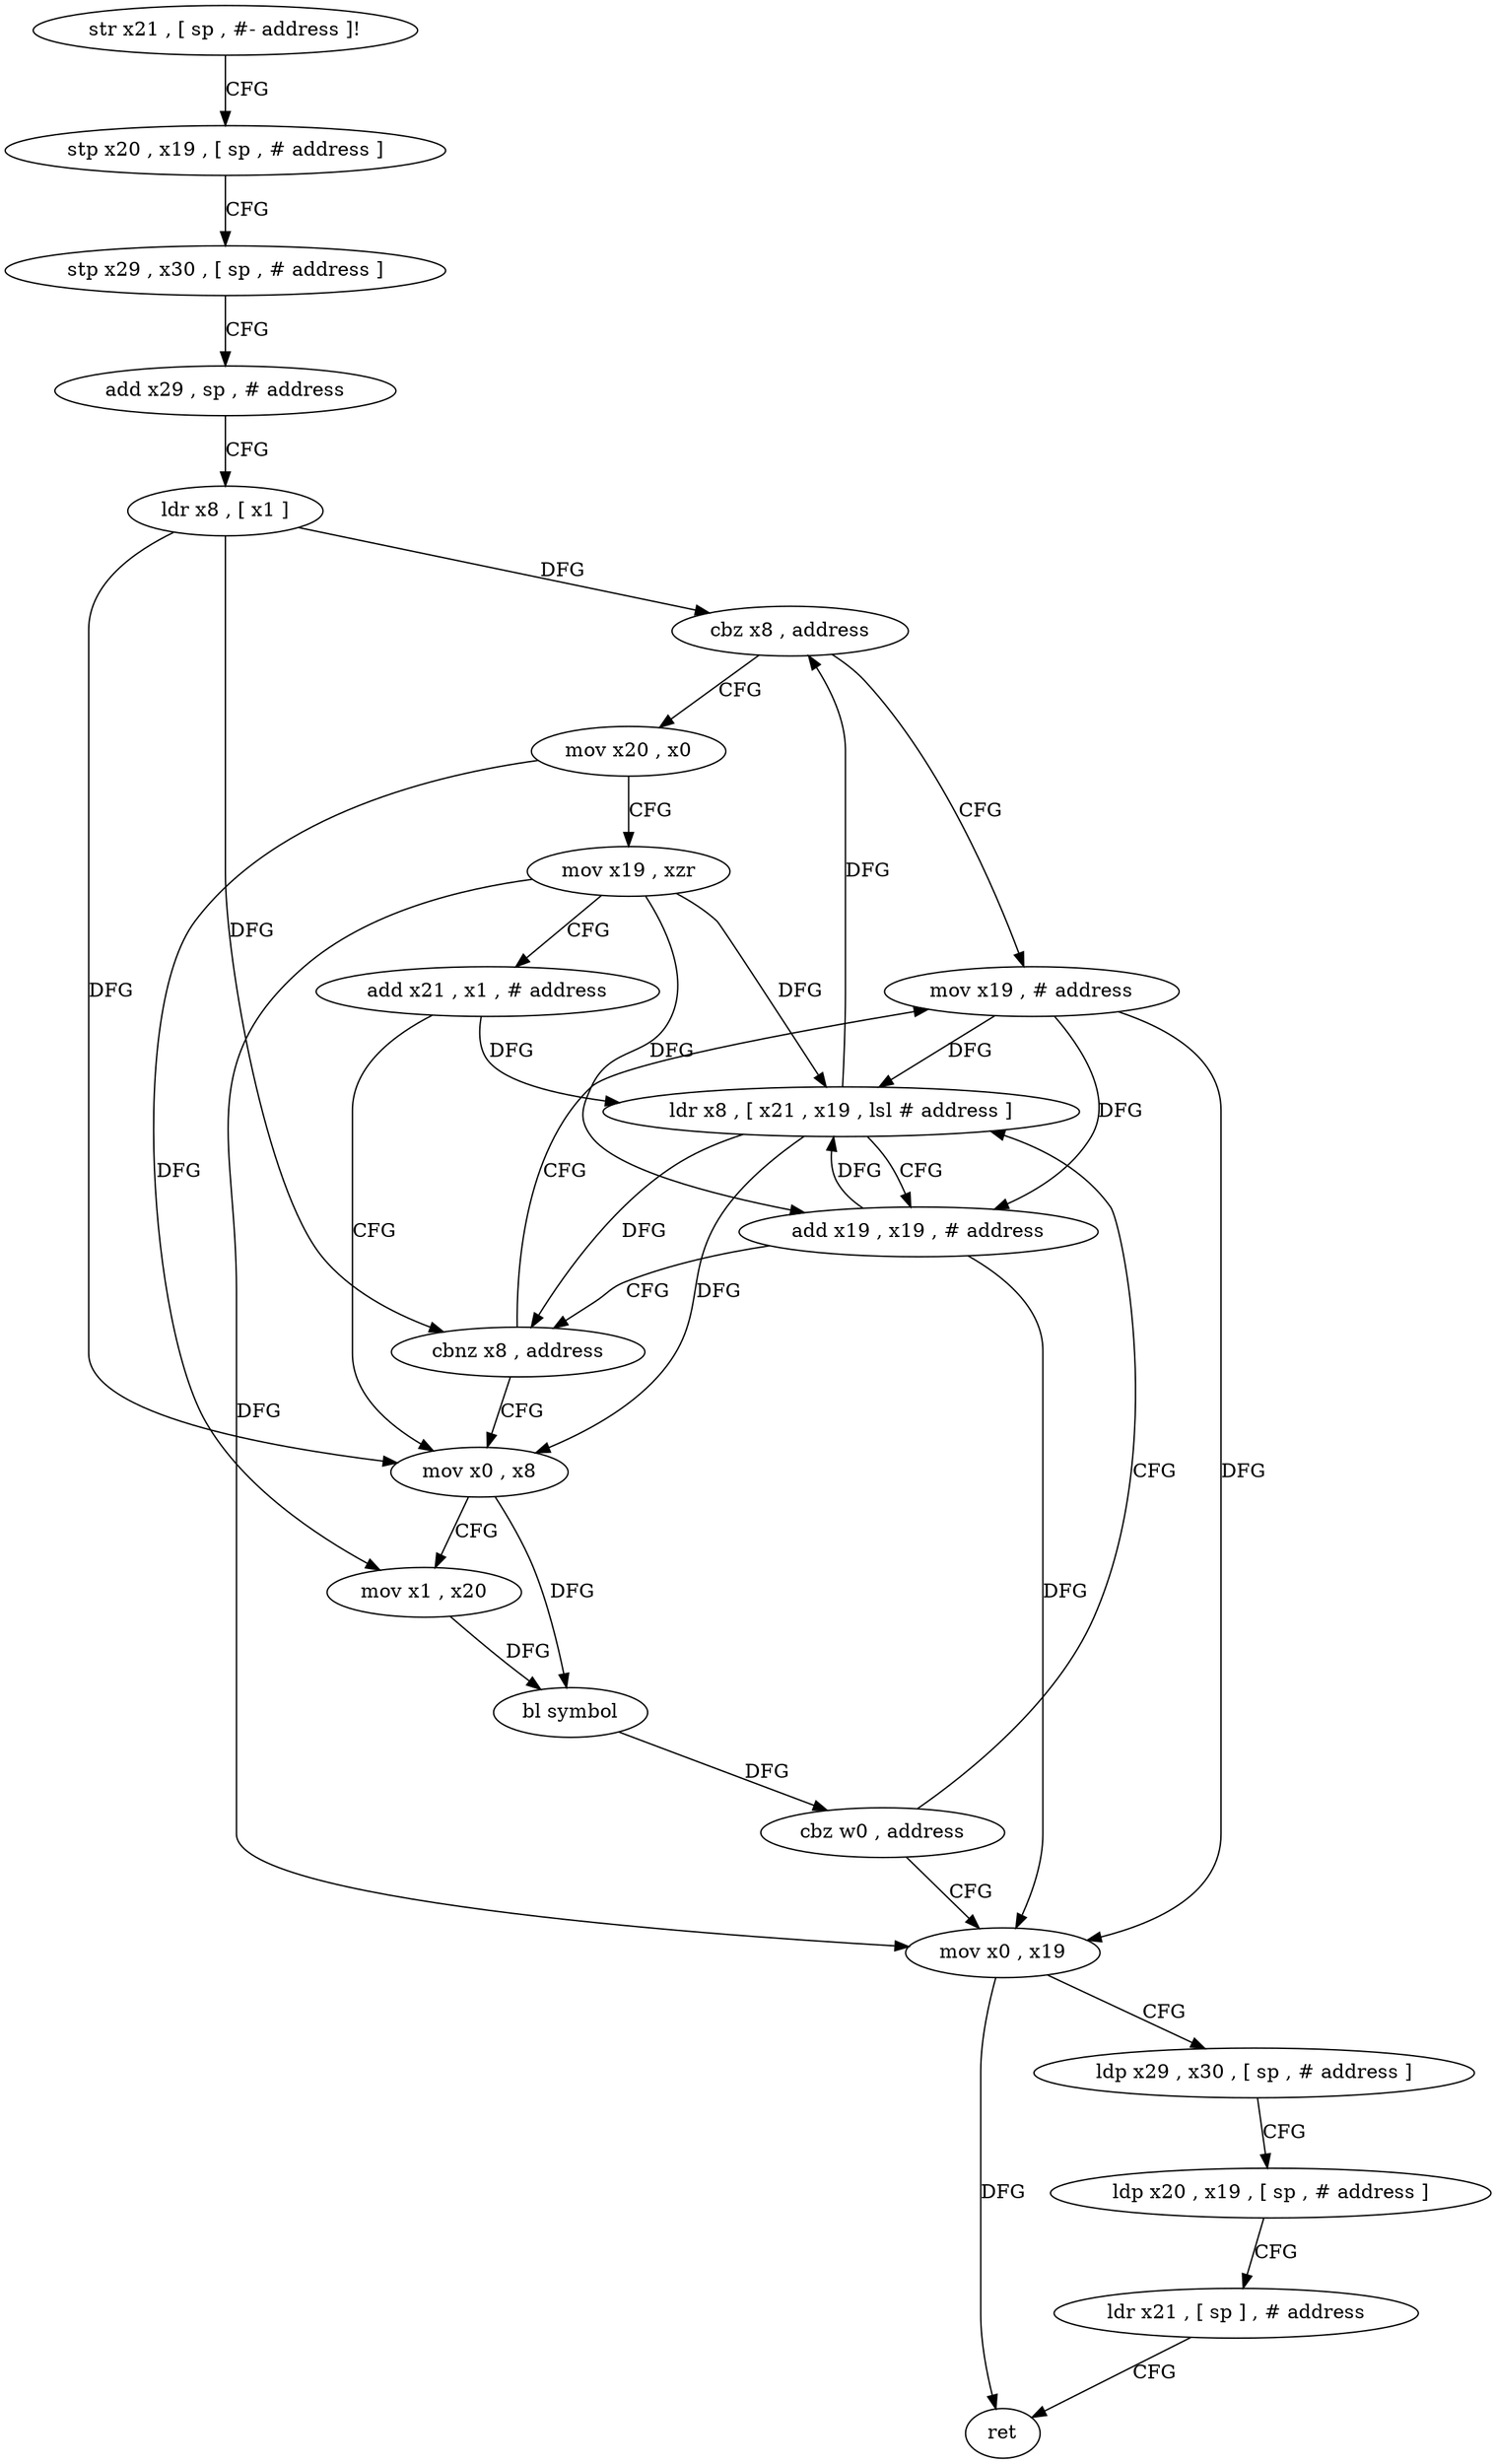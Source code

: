 digraph "func" {
"4222428" [label = "str x21 , [ sp , #- address ]!" ]
"4222432" [label = "stp x20 , x19 , [ sp , # address ]" ]
"4222436" [label = "stp x29 , x30 , [ sp , # address ]" ]
"4222440" [label = "add x29 , sp , # address" ]
"4222444" [label = "ldr x8 , [ x1 ]" ]
"4222448" [label = "cbz x8 , address" ]
"4222492" [label = "mov x19 , # address" ]
"4222452" [label = "mov x20 , x0" ]
"4222496" [label = "mov x0 , x19" ]
"4222456" [label = "mov x19 , xzr" ]
"4222460" [label = "add x21 , x1 , # address" ]
"4222464" [label = "mov x0 , x8" ]
"4222500" [label = "ldp x29 , x30 , [ sp , # address ]" ]
"4222504" [label = "ldp x20 , x19 , [ sp , # address ]" ]
"4222508" [label = "ldr x21 , [ sp ] , # address" ]
"4222512" [label = "ret" ]
"4222480" [label = "ldr x8 , [ x21 , x19 , lsl # address ]" ]
"4222484" [label = "add x19 , x19 , # address" ]
"4222488" [label = "cbnz x8 , address" ]
"4222468" [label = "mov x1 , x20" ]
"4222472" [label = "bl symbol" ]
"4222476" [label = "cbz w0 , address" ]
"4222428" -> "4222432" [ label = "CFG" ]
"4222432" -> "4222436" [ label = "CFG" ]
"4222436" -> "4222440" [ label = "CFG" ]
"4222440" -> "4222444" [ label = "CFG" ]
"4222444" -> "4222448" [ label = "DFG" ]
"4222444" -> "4222464" [ label = "DFG" ]
"4222444" -> "4222488" [ label = "DFG" ]
"4222448" -> "4222492" [ label = "CFG" ]
"4222448" -> "4222452" [ label = "CFG" ]
"4222492" -> "4222496" [ label = "DFG" ]
"4222492" -> "4222480" [ label = "DFG" ]
"4222492" -> "4222484" [ label = "DFG" ]
"4222452" -> "4222456" [ label = "CFG" ]
"4222452" -> "4222468" [ label = "DFG" ]
"4222496" -> "4222500" [ label = "CFG" ]
"4222496" -> "4222512" [ label = "DFG" ]
"4222456" -> "4222460" [ label = "CFG" ]
"4222456" -> "4222496" [ label = "DFG" ]
"4222456" -> "4222480" [ label = "DFG" ]
"4222456" -> "4222484" [ label = "DFG" ]
"4222460" -> "4222464" [ label = "CFG" ]
"4222460" -> "4222480" [ label = "DFG" ]
"4222464" -> "4222468" [ label = "CFG" ]
"4222464" -> "4222472" [ label = "DFG" ]
"4222500" -> "4222504" [ label = "CFG" ]
"4222504" -> "4222508" [ label = "CFG" ]
"4222508" -> "4222512" [ label = "CFG" ]
"4222480" -> "4222484" [ label = "CFG" ]
"4222480" -> "4222448" [ label = "DFG" ]
"4222480" -> "4222464" [ label = "DFG" ]
"4222480" -> "4222488" [ label = "DFG" ]
"4222484" -> "4222488" [ label = "CFG" ]
"4222484" -> "4222496" [ label = "DFG" ]
"4222484" -> "4222480" [ label = "DFG" ]
"4222488" -> "4222464" [ label = "CFG" ]
"4222488" -> "4222492" [ label = "CFG" ]
"4222468" -> "4222472" [ label = "DFG" ]
"4222472" -> "4222476" [ label = "DFG" ]
"4222476" -> "4222496" [ label = "CFG" ]
"4222476" -> "4222480" [ label = "CFG" ]
}
